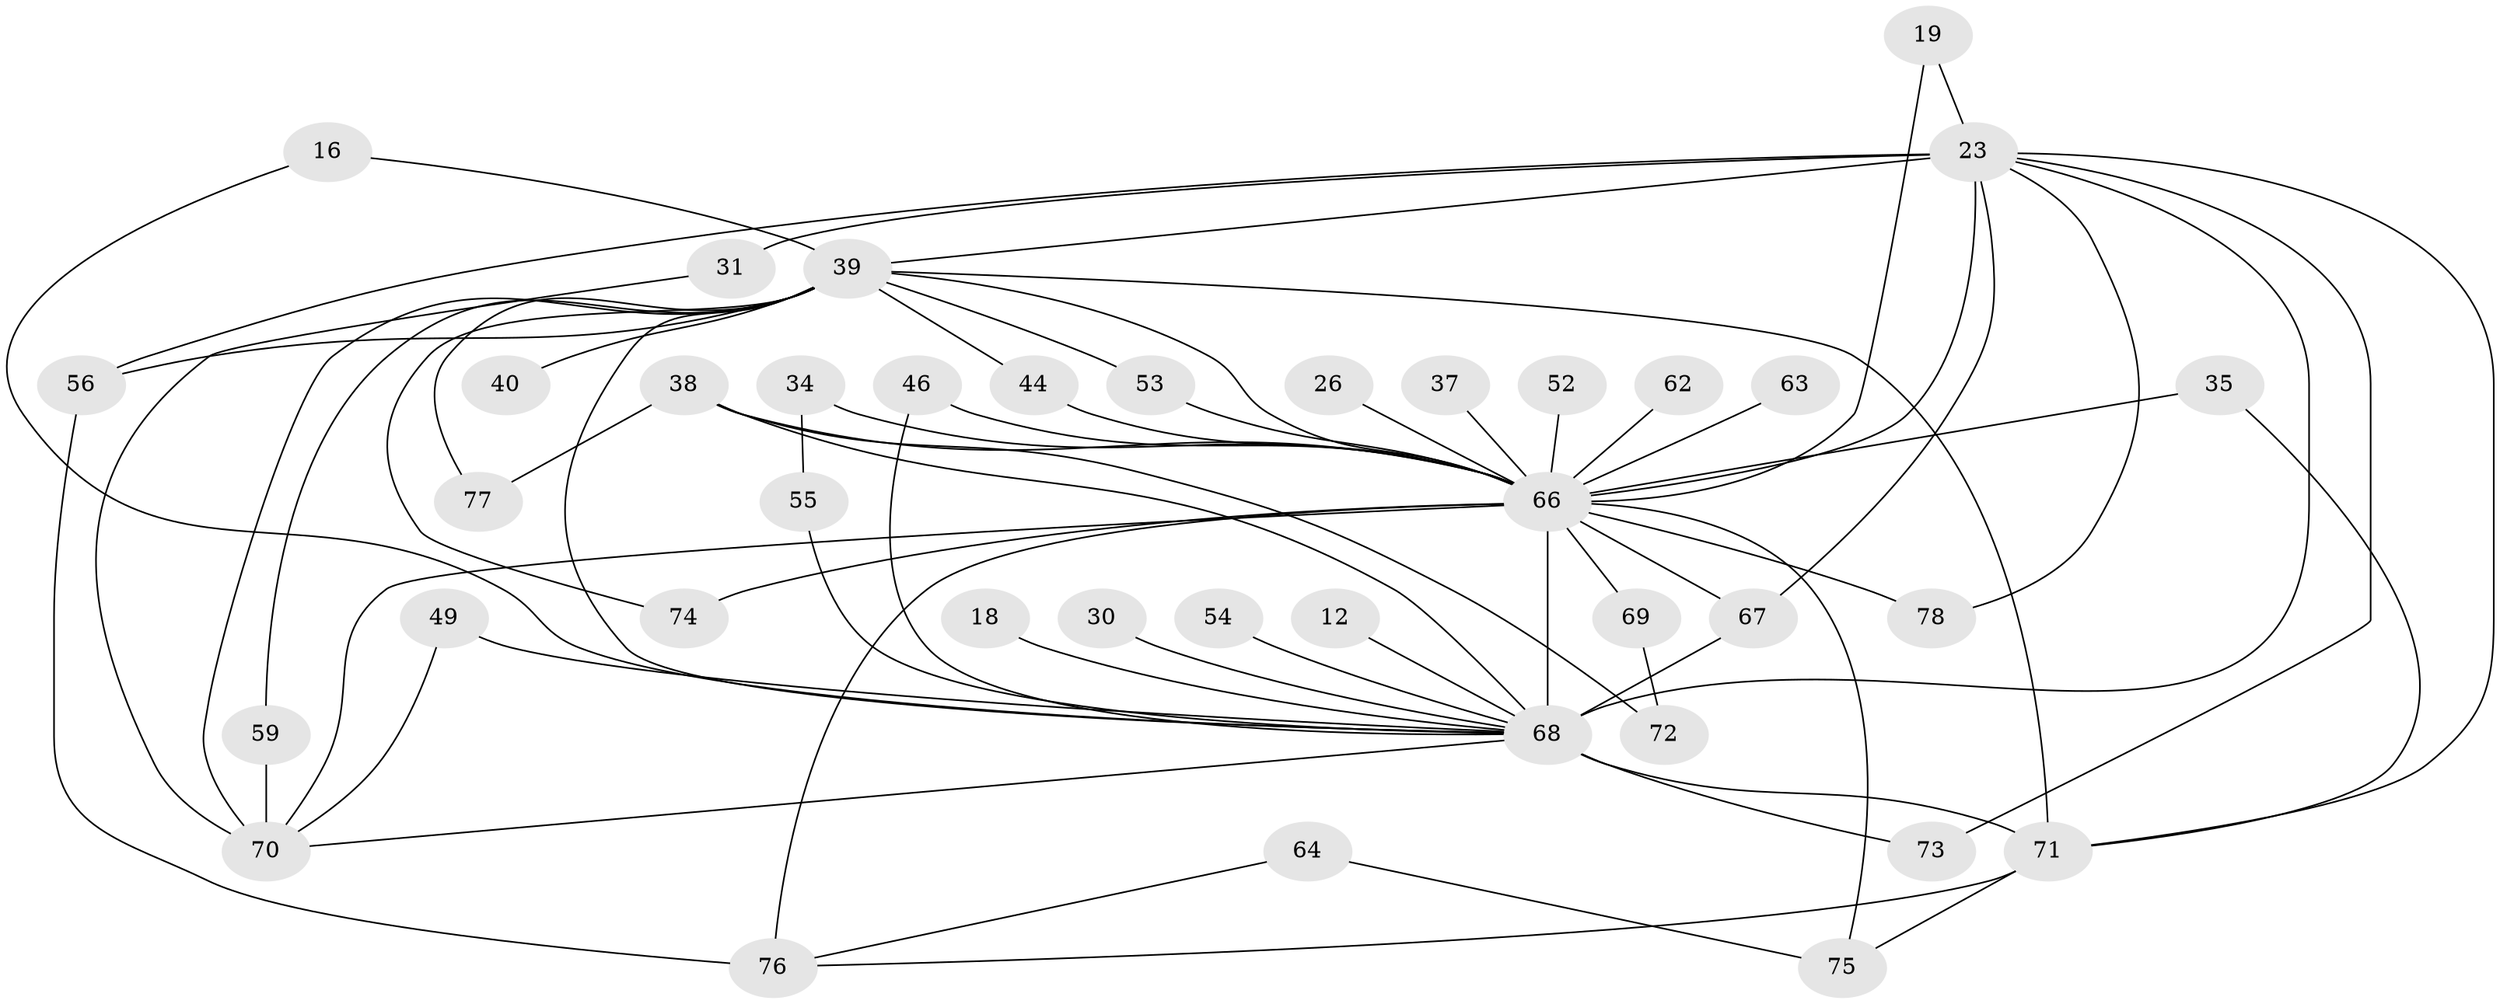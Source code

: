 // original degree distribution, {15: 0.038461538461538464, 25: 0.01282051282051282, 14: 0.01282051282051282, 17: 0.02564102564102564, 20: 0.02564102564102564, 24: 0.01282051282051282, 3: 0.21794871794871795, 2: 0.5512820512820513, 8: 0.01282051282051282, 4: 0.038461538461538464, 6: 0.01282051282051282, 7: 0.01282051282051282, 5: 0.02564102564102564}
// Generated by graph-tools (version 1.1) at 2025/44/03/09/25 04:44:57]
// undirected, 39 vertices, 68 edges
graph export_dot {
graph [start="1"]
  node [color=gray90,style=filled];
  12;
  16;
  18;
  19;
  23 [super="+21+5"];
  26;
  30;
  31;
  34;
  35;
  37;
  38 [super="+25"];
  39 [super="+32+10"];
  40;
  44;
  46 [super="+42+41"];
  49 [super="+45"];
  52;
  53;
  54;
  55;
  56 [super="+33+48"];
  59 [super="+43"];
  62 [super="+60"];
  63;
  64;
  66 [super="+2+9"];
  67 [super="+65"];
  68 [super="+11+17+36+8"];
  69;
  70 [super="+50"];
  71 [super="+57+51+61"];
  72;
  73;
  74;
  75 [super="+27"];
  76 [super="+20"];
  77;
  78;
  12 -- 68 [weight=2];
  16 -- 39;
  16 -- 68;
  18 -- 68 [weight=2];
  19 -- 66;
  19 -- 23;
  23 -- 66 [weight=7];
  23 -- 68 [weight=9];
  23 -- 73;
  23 -- 78;
  23 -- 56;
  23 -- 31 [weight=2];
  23 -- 39 [weight=4];
  23 -- 67;
  23 -- 71;
  26 -- 66;
  30 -- 68 [weight=2];
  31 -- 70;
  34 -- 55;
  34 -- 66 [weight=2];
  35 -- 66 [weight=2];
  35 -- 71;
  37 -- 66;
  38 -- 77;
  38 -- 72;
  38 -- 66 [weight=2];
  38 -- 68 [weight=2];
  39 -- 66 [weight=7];
  39 -- 70;
  39 -- 40 [weight=2];
  39 -- 74;
  39 -- 44;
  39 -- 77;
  39 -- 53;
  39 -- 56 [weight=2];
  39 -- 59;
  39 -- 71 [weight=2];
  39 -- 68 [weight=7];
  44 -- 66;
  46 -- 66 [weight=4];
  46 -- 68;
  49 -- 68 [weight=2];
  49 -- 70;
  52 -- 66;
  53 -- 66;
  54 -- 68 [weight=2];
  55 -- 68;
  56 -- 76;
  59 -- 70 [weight=2];
  62 -- 66 [weight=3];
  63 -- 66 [weight=2];
  64 -- 75;
  64 -- 76;
  66 -- 69 [weight=2];
  66 -- 76 [weight=3];
  66 -- 75 [weight=3];
  66 -- 78;
  66 -- 67;
  66 -- 74;
  66 -- 68 [weight=13];
  66 -- 70;
  67 -- 68;
  68 -- 71 [weight=3];
  68 -- 73;
  68 -- 70;
  69 -- 72;
  71 -- 75;
  71 -- 76;
}
